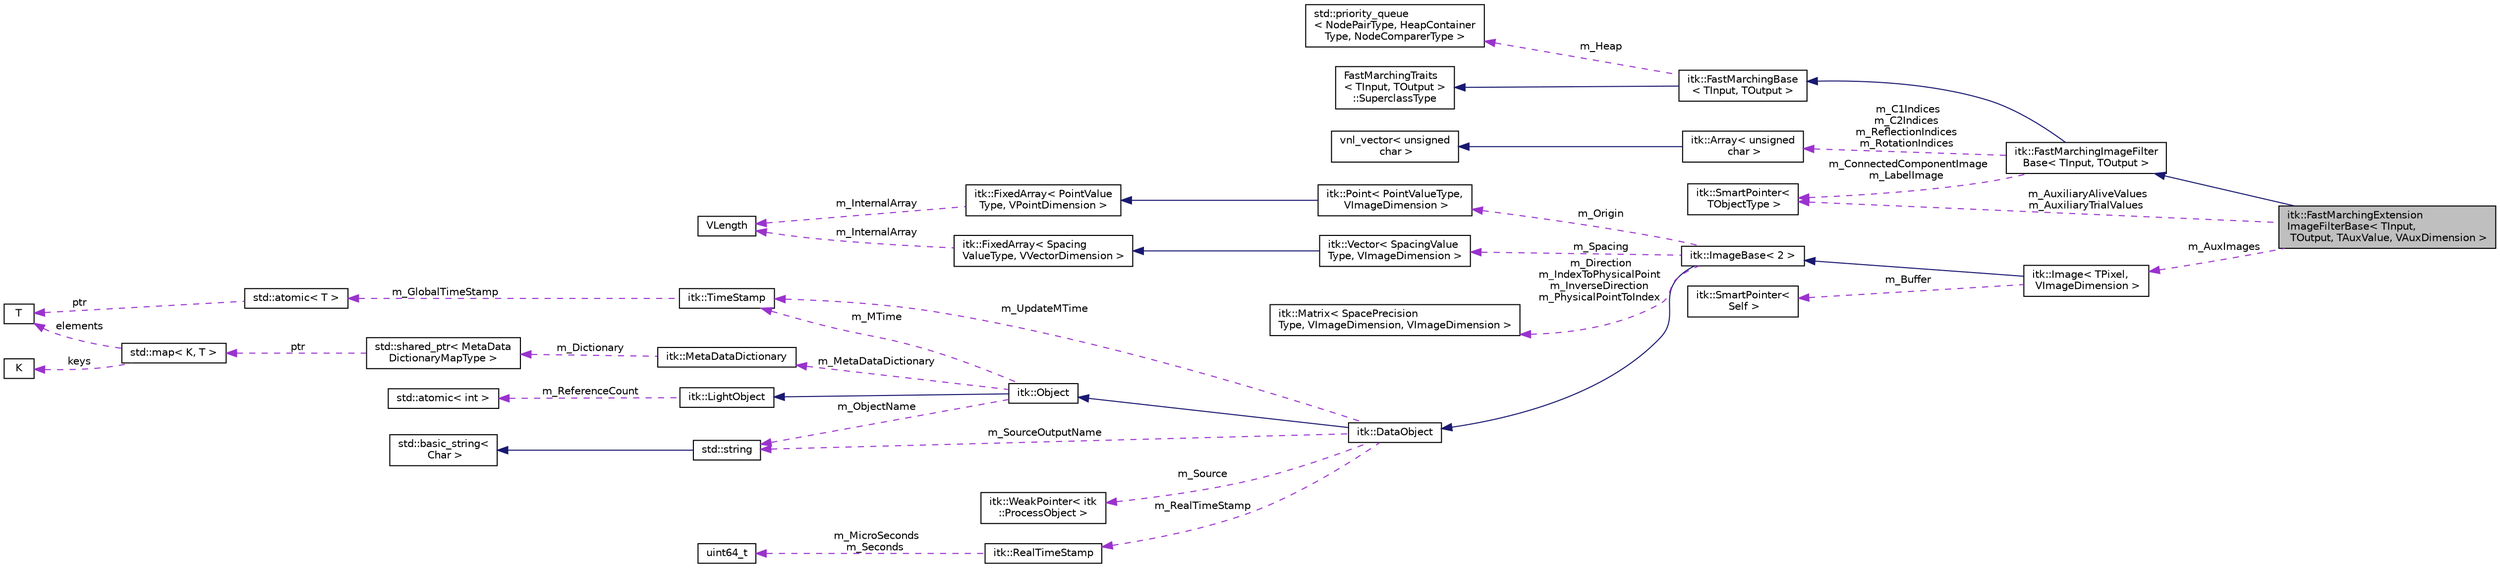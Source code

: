 digraph "itk::FastMarchingExtensionImageFilterBase&lt; TInput, TOutput, TAuxValue, VAuxDimension &gt;"
{
 // LATEX_PDF_SIZE
  edge [fontname="Helvetica",fontsize="10",labelfontname="Helvetica",labelfontsize="10"];
  node [fontname="Helvetica",fontsize="10",shape=record];
  rankdir="LR";
  Node1 [label="itk::FastMarchingExtension\lImageFilterBase\< TInput,\l TOutput, TAuxValue, VAuxDimension \>",height=0.2,width=0.4,color="black", fillcolor="grey75", style="filled", fontcolor="black",tooltip="Extend auxiliary variables smoothly using Fast Marching."];
  Node2 -> Node1 [dir="back",color="midnightblue",fontsize="10",style="solid",fontname="Helvetica"];
  Node2 [label="itk::FastMarchingImageFilter\lBase\< TInput, TOutput \>",height=0.2,width=0.4,color="black", fillcolor="white", style="filled",URL="$classitk_1_1FastMarchingImageFilterBase.html",tooltip="Apply the Fast Marching method to solve an Eikonal equation on an image."];
  Node3 -> Node2 [dir="back",color="midnightblue",fontsize="10",style="solid",fontname="Helvetica"];
  Node3 [label="itk::FastMarchingBase\l\< TInput, TOutput \>",height=0.2,width=0.4,color="black", fillcolor="white", style="filled",URL="$classitk_1_1FastMarchingBase.html",tooltip="Abstract class to solve an Eikonal based-equation using Fast Marching Method."];
  Node4 -> Node3 [dir="back",color="midnightblue",fontsize="10",style="solid",fontname="Helvetica"];
  Node4 [label="FastMarchingTraits\l\< TInput, TOutput \>\l::SuperclassType",height=0.2,width=0.4,color="black", fillcolor="white", style="filled",tooltip=" "];
  Node5 -> Node3 [dir="back",color="darkorchid3",fontsize="10",style="dashed",label=" m_Heap" ,fontname="Helvetica"];
  Node5 [label="std::priority_queue\l\< NodePairType, HeapContainer\lType, NodeComparerType \>",height=0.2,width=0.4,color="black", fillcolor="white", style="filled",tooltip=" "];
  Node6 -> Node2 [dir="back",color="darkorchid3",fontsize="10",style="dashed",label=" m_ConnectedComponentImage\nm_LabelImage" ,fontname="Helvetica"];
  Node6 [label="itk::SmartPointer\<\l TObjectType \>",height=0.2,width=0.4,color="black", fillcolor="white", style="filled",URL="$classitk_1_1SmartPointer.html",tooltip="Implements transparent reference counting."];
  Node7 -> Node2 [dir="back",color="darkorchid3",fontsize="10",style="dashed",label=" m_C1Indices\nm_C2Indices\nm_ReflectionIndices\nm_RotationIndices" ,fontname="Helvetica"];
  Node7 [label="itk::Array\< unsigned\l char \>",height=0.2,width=0.4,color="black", fillcolor="white", style="filled",URL="$classitk_1_1Array.html",tooltip=" "];
  Node8 -> Node7 [dir="back",color="midnightblue",fontsize="10",style="solid",fontname="Helvetica"];
  Node8 [label="vnl_vector\< unsigned\l char \>",height=0.2,width=0.4,color="black", fillcolor="white", style="filled",tooltip=" "];
  Node6 -> Node1 [dir="back",color="darkorchid3",fontsize="10",style="dashed",label=" m_AuxiliaryAliveValues\nm_AuxiliaryTrialValues" ,fontname="Helvetica"];
  Node9 -> Node1 [dir="back",color="darkorchid3",fontsize="10",style="dashed",label=" m_AuxImages" ,fontname="Helvetica"];
  Node9 [label="itk::Image\< TPixel,\l VImageDimension \>",height=0.2,width=0.4,color="black", fillcolor="white", style="filled",URL="$classitk_1_1Image.html",tooltip="Templated n-dimensional image class."];
  Node10 -> Node9 [dir="back",color="midnightblue",fontsize="10",style="solid",fontname="Helvetica"];
  Node10 [label="itk::ImageBase\< 2 \>",height=0.2,width=0.4,color="black", fillcolor="white", style="filled",URL="$classitk_1_1ImageBase.html",tooltip=" "];
  Node11 -> Node10 [dir="back",color="midnightblue",fontsize="10",style="solid",fontname="Helvetica"];
  Node11 [label="itk::DataObject",height=0.2,width=0.4,color="black", fillcolor="white", style="filled",URL="$classitk_1_1DataObject.html",tooltip="Base class for all data objects in ITK."];
  Node12 -> Node11 [dir="back",color="midnightblue",fontsize="10",style="solid",fontname="Helvetica"];
  Node12 [label="itk::Object",height=0.2,width=0.4,color="black", fillcolor="white", style="filled",URL="$classitk_1_1Object.html",tooltip="Base class for most ITK classes."];
  Node13 -> Node12 [dir="back",color="midnightblue",fontsize="10",style="solid",fontname="Helvetica"];
  Node13 [label="itk::LightObject",height=0.2,width=0.4,color="black", fillcolor="white", style="filled",URL="$classitk_1_1LightObject.html",tooltip="Light weight base class for most itk classes."];
  Node14 -> Node13 [dir="back",color="darkorchid3",fontsize="10",style="dashed",label=" m_ReferenceCount" ,fontname="Helvetica"];
  Node14 [label="std::atomic\< int \>",height=0.2,width=0.4,color="black", fillcolor="white", style="filled",tooltip=" "];
  Node15 -> Node12 [dir="back",color="darkorchid3",fontsize="10",style="dashed",label=" m_MTime" ,fontname="Helvetica"];
  Node15 [label="itk::TimeStamp",height=0.2,width=0.4,color="black", fillcolor="white", style="filled",URL="$classitk_1_1TimeStamp.html",tooltip="Generate a unique, increasing time value."];
  Node16 -> Node15 [dir="back",color="darkorchid3",fontsize="10",style="dashed",label=" m_GlobalTimeStamp" ,fontname="Helvetica"];
  Node16 [label="std::atomic\< T \>",height=0.2,width=0.4,color="black", fillcolor="white", style="filled",tooltip=" "];
  Node17 -> Node16 [dir="back",color="darkorchid3",fontsize="10",style="dashed",label=" ptr" ,fontname="Helvetica"];
  Node17 [label="T",height=0.2,width=0.4,color="black", fillcolor="white", style="filled",tooltip=" "];
  Node18 -> Node12 [dir="back",color="darkorchid3",fontsize="10",style="dashed",label=" m_MetaDataDictionary" ,fontname="Helvetica"];
  Node18 [label="itk::MetaDataDictionary",height=0.2,width=0.4,color="black", fillcolor="white", style="filled",URL="$classitk_1_1MetaDataDictionary.html",tooltip="Provides a mechanism for storing a collection of arbitrary data types."];
  Node19 -> Node18 [dir="back",color="darkorchid3",fontsize="10",style="dashed",label=" m_Dictionary" ,fontname="Helvetica"];
  Node19 [label="std::shared_ptr\< MetaData\lDictionaryMapType \>",height=0.2,width=0.4,color="black", fillcolor="white", style="filled",tooltip=" "];
  Node20 -> Node19 [dir="back",color="darkorchid3",fontsize="10",style="dashed",label=" ptr" ,fontname="Helvetica"];
  Node20 [label="std::map\< K, T \>",height=0.2,width=0.4,color="black", fillcolor="white", style="filled",tooltip=" "];
  Node21 -> Node20 [dir="back",color="darkorchid3",fontsize="10",style="dashed",label=" keys" ,fontname="Helvetica"];
  Node21 [label="K",height=0.2,width=0.4,color="black", fillcolor="white", style="filled",tooltip=" "];
  Node17 -> Node20 [dir="back",color="darkorchid3",fontsize="10",style="dashed",label=" elements" ,fontname="Helvetica"];
  Node22 -> Node12 [dir="back",color="darkorchid3",fontsize="10",style="dashed",label=" m_ObjectName" ,fontname="Helvetica"];
  Node22 [label="std::string",height=0.2,width=0.4,color="black", fillcolor="white", style="filled",tooltip=" "];
  Node23 -> Node22 [dir="back",color="midnightblue",fontsize="10",style="solid",fontname="Helvetica"];
  Node23 [label="std::basic_string\<\l Char \>",height=0.2,width=0.4,color="black", fillcolor="white", style="filled",tooltip=" "];
  Node24 -> Node11 [dir="back",color="darkorchid3",fontsize="10",style="dashed",label=" m_Source" ,fontname="Helvetica"];
  Node24 [label="itk::WeakPointer\< itk\l::ProcessObject \>",height=0.2,width=0.4,color="black", fillcolor="white", style="filled",URL="$classitk_1_1WeakPointer.html",tooltip=" "];
  Node22 -> Node11 [dir="back",color="darkorchid3",fontsize="10",style="dashed",label=" m_SourceOutputName" ,fontname="Helvetica"];
  Node15 -> Node11 [dir="back",color="darkorchid3",fontsize="10",style="dashed",label=" m_UpdateMTime" ,fontname="Helvetica"];
  Node25 -> Node11 [dir="back",color="darkorchid3",fontsize="10",style="dashed",label=" m_RealTimeStamp" ,fontname="Helvetica"];
  Node25 [label="itk::RealTimeStamp",height=0.2,width=0.4,color="black", fillcolor="white", style="filled",URL="$classitk_1_1RealTimeStamp.html",tooltip="The RealTimeStamp is a data structure for representing time with high precision and a large dynamic r..."];
  Node26 -> Node25 [dir="back",color="darkorchid3",fontsize="10",style="dashed",label=" m_MicroSeconds\nm_Seconds" ,fontname="Helvetica"];
  Node26 [label="uint64_t",height=0.2,width=0.4,color="black", fillcolor="white", style="filled",tooltip=" "];
  Node27 -> Node10 [dir="back",color="darkorchid3",fontsize="10",style="dashed",label=" m_Spacing" ,fontname="Helvetica"];
  Node27 [label="itk::Vector\< SpacingValue\lType, VImageDimension \>",height=0.2,width=0.4,color="black", fillcolor="white", style="filled",URL="$classitk_1_1Vector.html",tooltip=" "];
  Node28 -> Node27 [dir="back",color="midnightblue",fontsize="10",style="solid",fontname="Helvetica"];
  Node28 [label="itk::FixedArray\< Spacing\lValueType, VVectorDimension \>",height=0.2,width=0.4,color="black", fillcolor="white", style="filled",URL="$classitk_1_1FixedArray.html",tooltip=" "];
  Node29 -> Node28 [dir="back",color="darkorchid3",fontsize="10",style="dashed",label=" m_InternalArray" ,fontname="Helvetica"];
  Node29 [label="VLength",height=0.2,width=0.4,color="black", fillcolor="white", style="filled",URL="$classVLength.html",tooltip=" "];
  Node30 -> Node10 [dir="back",color="darkorchid3",fontsize="10",style="dashed",label=" m_Origin" ,fontname="Helvetica"];
  Node30 [label="itk::Point\< PointValueType,\l VImageDimension \>",height=0.2,width=0.4,color="black", fillcolor="white", style="filled",URL="$classitk_1_1Point.html",tooltip=" "];
  Node31 -> Node30 [dir="back",color="midnightblue",fontsize="10",style="solid",fontname="Helvetica"];
  Node31 [label="itk::FixedArray\< PointValue\lType, VPointDimension \>",height=0.2,width=0.4,color="black", fillcolor="white", style="filled",URL="$classitk_1_1FixedArray.html",tooltip=" "];
  Node29 -> Node31 [dir="back",color="darkorchid3",fontsize="10",style="dashed",label=" m_InternalArray" ,fontname="Helvetica"];
  Node32 -> Node10 [dir="back",color="darkorchid3",fontsize="10",style="dashed",label=" m_Direction\nm_IndexToPhysicalPoint\nm_InverseDirection\nm_PhysicalPointToIndex" ,fontname="Helvetica"];
  Node32 [label="itk::Matrix\< SpacePrecision\lType, VImageDimension, VImageDimension \>",height=0.2,width=0.4,color="black", fillcolor="white", style="filled",URL="$classitk_1_1Matrix.html",tooltip=" "];
  Node33 -> Node9 [dir="back",color="darkorchid3",fontsize="10",style="dashed",label=" m_Buffer" ,fontname="Helvetica"];
  Node33 [label="itk::SmartPointer\<\l Self \>",height=0.2,width=0.4,color="black", fillcolor="white", style="filled",URL="$classitk_1_1SmartPointer.html",tooltip=" "];
}
